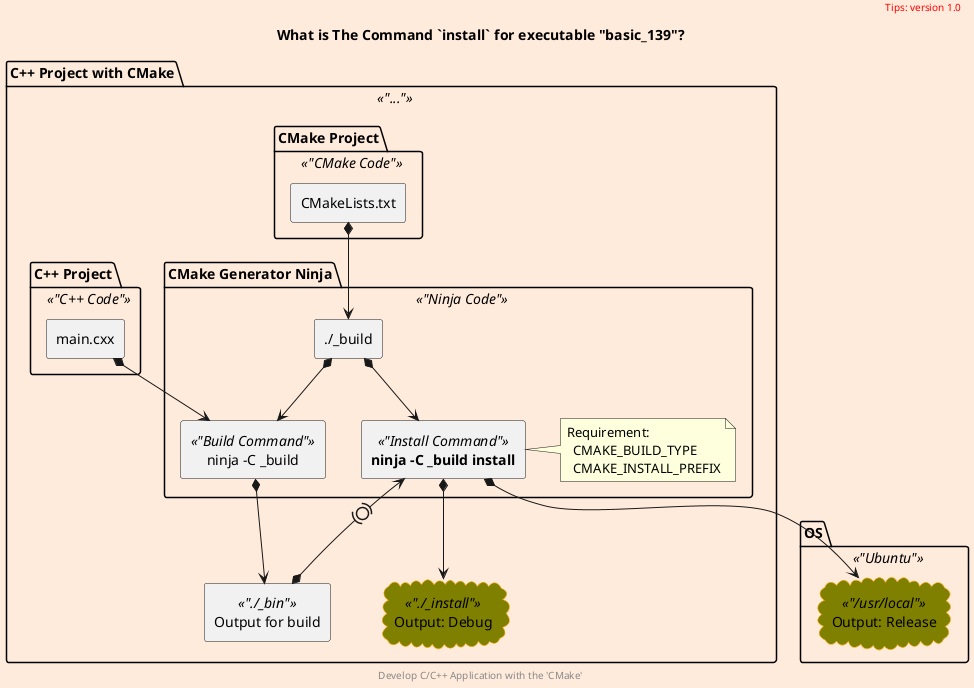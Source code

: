 @startuml install_final
scale 700 width
skinparam backgroundColor #FFEBDC
scale 1

skinparam cloud {
  backgroundColor Olive
  borderColor orange
}

'left to right direction
package "C++ Project with CMake" <<"...">> as project {
  package "CMake Project" <<"CMake Code">> as cmake_project {
    rectangle "CMakeLists.txt" as cmake_code
  }
  package "CMake Generator Ninja" <<"Ninja Code">> as ninja_project {
    rectangle "./_build" as ninja_code
    rectangle "ninja -C _build" <<"Build Command">> as cmd_build
    rectangle "**ninja -C _build install**" <<"Install Command">> as cmd_install
    note right of cmd_install
      Requirement:
        CMAKE_BUILD_TYPE
        CMAKE_INSTALL_PREFIX
    endnote
  }
  package "C++ Project" <<"C++ Code">> as c_project {
    rectangle "main.cxx" as c_code
  }
  rectangle "Output for build" <<"./_bin">> as output_build
  cloud "Output: Debug" <<"./_install">> as output_local

}
cmake_code *--> ninja_code
ninja_code *--> cmd_build
ninja_code *--> cmd_install
c_code *--> cmd_build
cmd_build *--> output_build
output_build *-(0)-> cmd_install
cmd_install *--> output_local

package "OS" <<"Ubuntu">> as os {
  cloud "Output: Release" <<"/usr/local">> as output_os
}
cmd_install *--> output_os



title
  What is The Command `install` for executable "basic_139"?
end title

header
  <font color=red>Tips: version 1.0</font>
endheader

center footer Develop C/C++ Application with the 'CMake'

@enduml